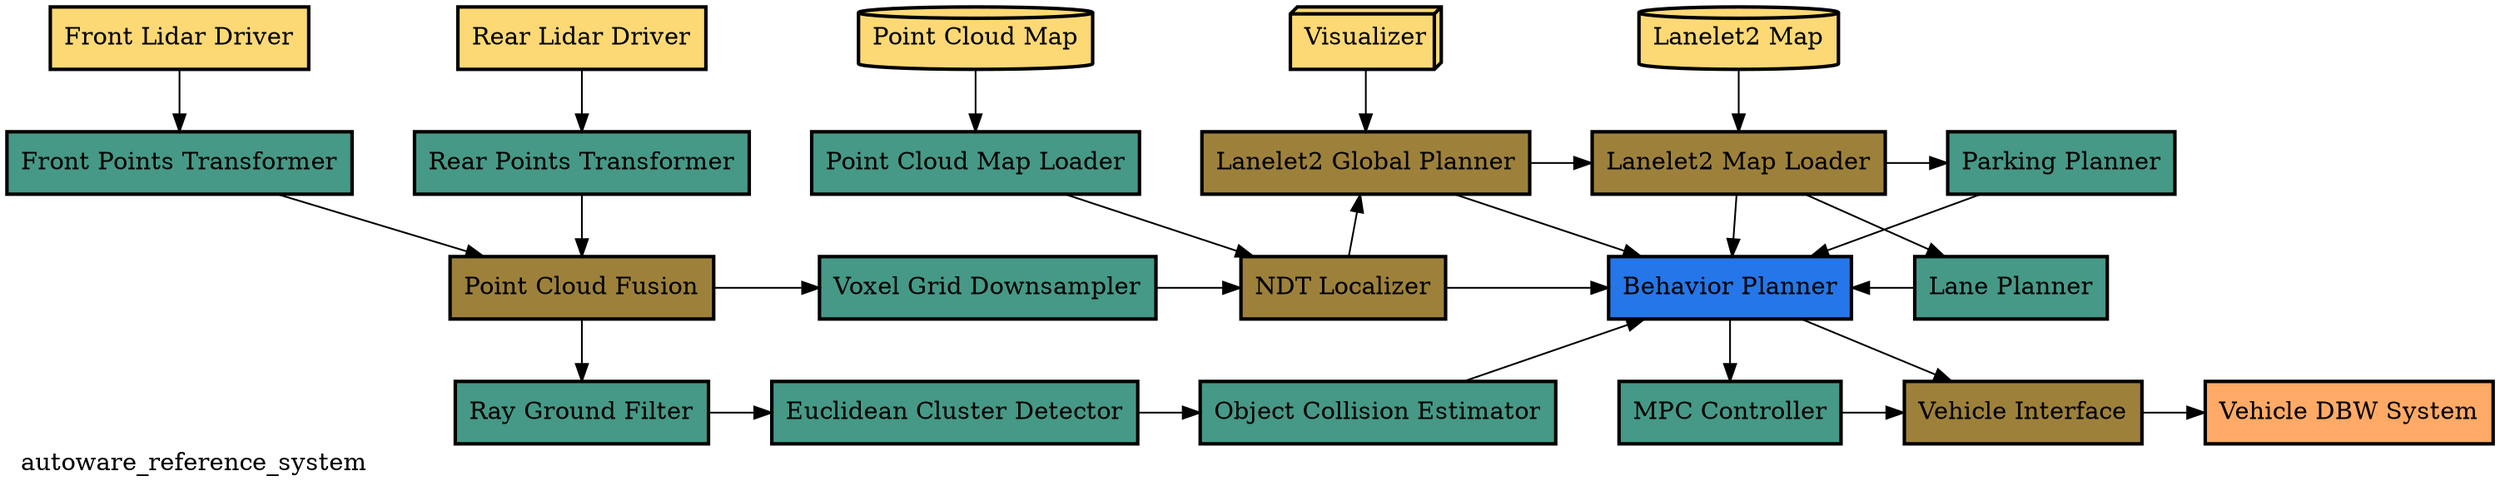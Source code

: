 digraph G {
    labelloc="b";
    labeljust="l";
    label="autoware_reference_system";
    nodesep=0.5;
    node [shape=box, style=filled, penwidth=2, ordering=in];
    edge [weight=8];
    /* Declare all nodes and style them */
    node [fillcolor="#FCD975"];
    "Front Lidar Driver";
    "Rear Lidar Driver";
    "Point Cloud Map" [shape=cylinder];
    "Visualizer" [shape=box3d];
    "Lanelet2 Map" [shape=cylinder];

    node [fillcolor="#469986"];
    "Front Points Transformer";
    "Rear Points Transformer";
    "Point Cloud Map Loader";
    "Voxel Grid Downsampler";
    "Ray Ground Filter";
    "Euclidean Cluster Detector";
    "Object Collision Estimator";
    "MPC Controller";
    "Lane Planner";
    "Parking Planner";

    node [fillcolor="#9D813B"];
    "Point Cloud Fusion";
    "NDT Localizer";
    "Vehicle Interface";
    "Lanelet2 Map Loader";
    "Lanelet2 Global Planner";

    node [fillcolor="#2576E8"];
    "Behavior Planner";

    node [fillcolor="#ffaa66"];
    "Vehicle DBW System";

    /* Declare all edges and style them */
    /* rank 1 */
    {
      rank = same;
      "Front Lidar Driver";
      "Rear Lidar Driver";
      "Point Cloud Map";
      "Visualizer";
      "Lanelet2 Map";
    }
    "Front Lidar Driver" -> "Front Points Transformer";
    "Rear Lidar Driver" -> "Rear Points Transformer";
    "Point Cloud Map" -> "Point Cloud Map Loader";
    "Visualizer" -> "Lanelet2 Global Planner";
    "Lanelet2 Map" -> "Lanelet2 Map Loader";

    /* rank 2 */
    {
      rank = same;
      "Front Points Transformer";
      "Rear Points Transformer";
      "Point Cloud Map Loader";
      "Lanelet2 Global Planner";
      "Lanelet2 Map Loader";
      "Parking Planner";
    }
    "Front Points Transformer" -> "Point Cloud Fusion";
    "Rear Points Transformer" -> "Point Cloud Fusion";
    "Point Cloud Map Loader" -> "NDT Localizer";
    "Lanelet2 Global Planner" -> "Lanelet2 Map Loader";
    "Lanelet2 Global Planner" -> "Behavior Planner";
    "Lanelet2 Map Loader" -> "Behavior Planner";
    "Lanelet2 Map Loader" -> "Parking Planner";
    "Parking Planner" -> "Behavior Planner";
    "Lanelet2 Map Loader" -> "Lane Planner" [constraint=false];

    /* rank 3 */
    {
      rank = same;
      "Point Cloud Fusion";
      "Voxel Grid Downsampler";
      "NDT Localizer";
      "Behavior Planner";
      "Lane Planner";
    };
    "Point Cloud Fusion" -> "Ray Ground Filter";
    "Point Cloud Fusion" -> "Voxel Grid Downsampler";
    "Voxel Grid Downsampler" -> "NDT Localizer";
    "NDT Localizer" -> "Behavior Planner";
    "NDT Localizer" -> "Lanelet2 Global Planner";

    "Behavior Planner" -> "MPC Controller";
    "Behavior Planner" -> "Vehicle Interface";
    "Lane Planner" -> "Behavior Planner" [constraint=false];

    /* rank 4 */
    {
      rank = same;
      "Ray Ground Filter";
      "Euclidean Cluster Detector";
      "Object Collision Estimator";
      "MPC Controller";
      "Vehicle Interface";
      "Vehicle DBW System";
    }
    "Ray Ground Filter" -> "Euclidean Cluster Detector";
    "Euclidean Cluster Detector" -> "Object Collision Estimator";
    "Object Collision Estimator" -> "Behavior Planner";
    "MPC Controller" -> "Vehicle Interface";
    "Vehicle Interface" -> "Vehicle DBW System";
}